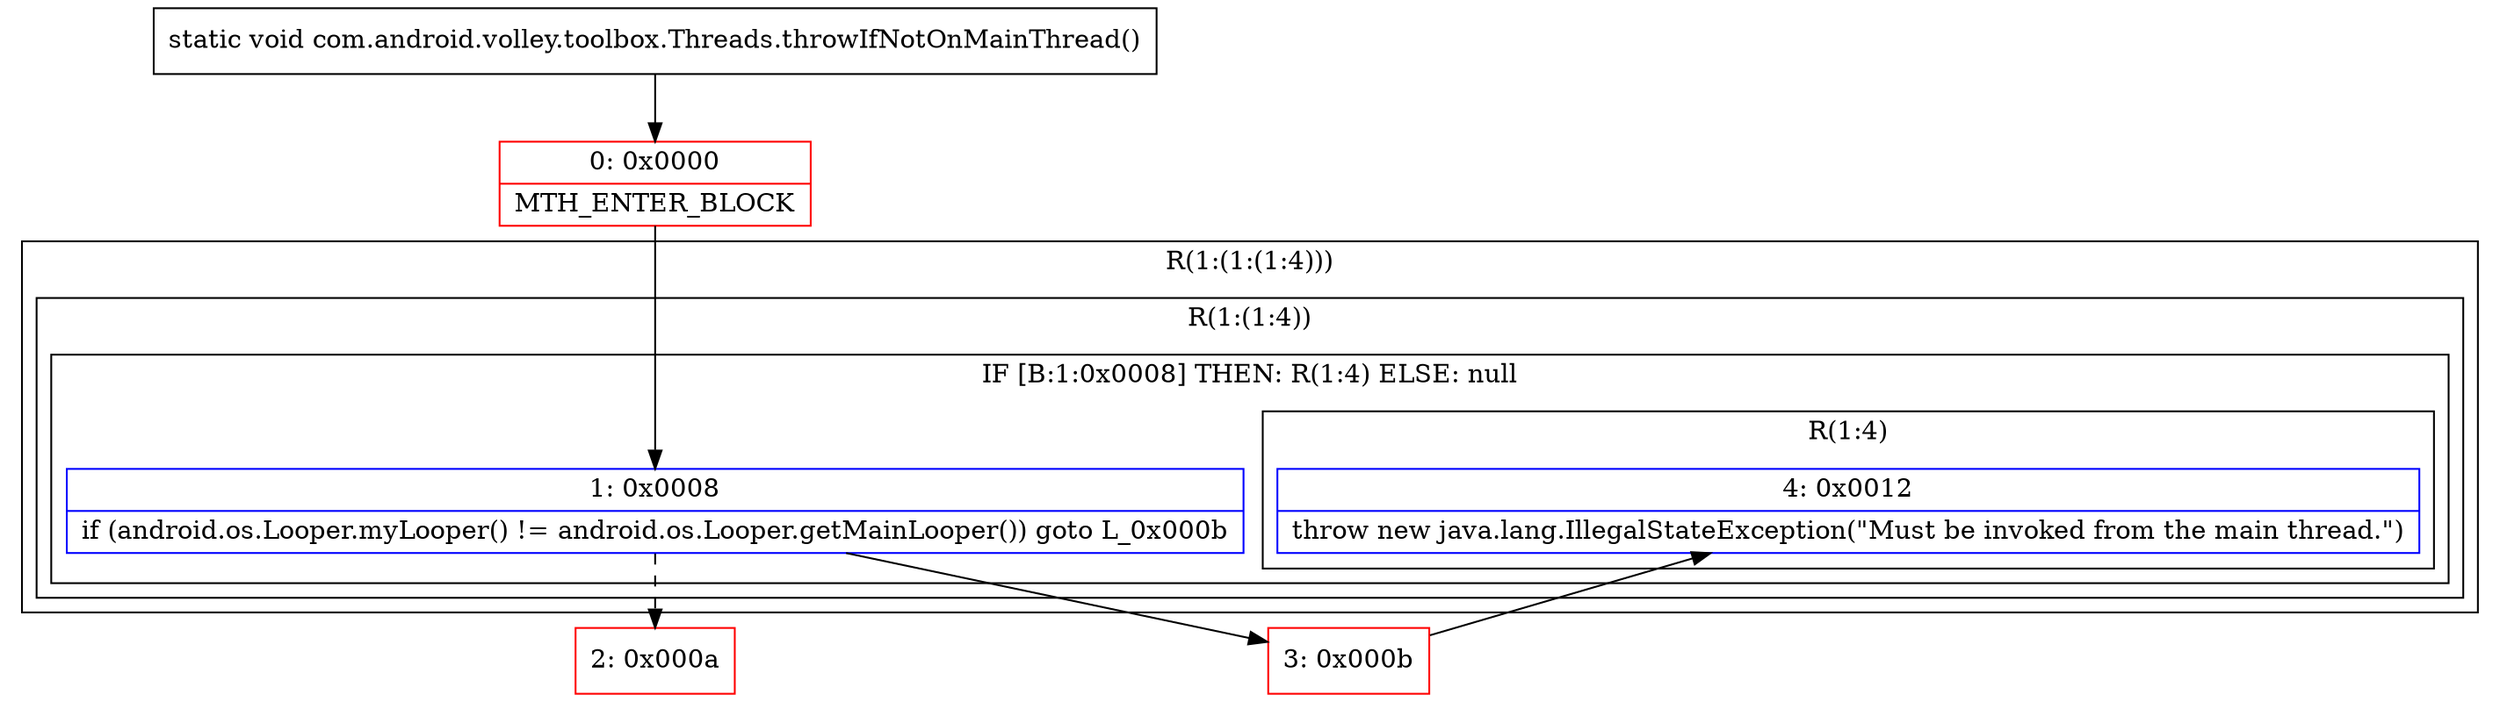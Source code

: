digraph "CFG forcom.android.volley.toolbox.Threads.throwIfNotOnMainThread()V" {
subgraph cluster_Region_1445284015 {
label = "R(1:(1:(1:4)))";
node [shape=record,color=blue];
subgraph cluster_Region_2096659811 {
label = "R(1:(1:4))";
node [shape=record,color=blue];
subgraph cluster_IfRegion_1081109500 {
label = "IF [B:1:0x0008] THEN: R(1:4) ELSE: null";
node [shape=record,color=blue];
Node_1 [shape=record,label="{1\:\ 0x0008|if (android.os.Looper.myLooper() != android.os.Looper.getMainLooper()) goto L_0x000b\l}"];
subgraph cluster_Region_1441999437 {
label = "R(1:4)";
node [shape=record,color=blue];
Node_4 [shape=record,label="{4\:\ 0x0012|throw new java.lang.IllegalStateException(\"Must be invoked from the main thread.\")\l}"];
}
}
}
}
Node_0 [shape=record,color=red,label="{0\:\ 0x0000|MTH_ENTER_BLOCK\l}"];
Node_2 [shape=record,color=red,label="{2\:\ 0x000a}"];
Node_3 [shape=record,color=red,label="{3\:\ 0x000b}"];
MethodNode[shape=record,label="{static void com.android.volley.toolbox.Threads.throwIfNotOnMainThread() }"];
MethodNode -> Node_0;
Node_1 -> Node_2[style=dashed];
Node_1 -> Node_3;
Node_0 -> Node_1;
Node_3 -> Node_4;
}

